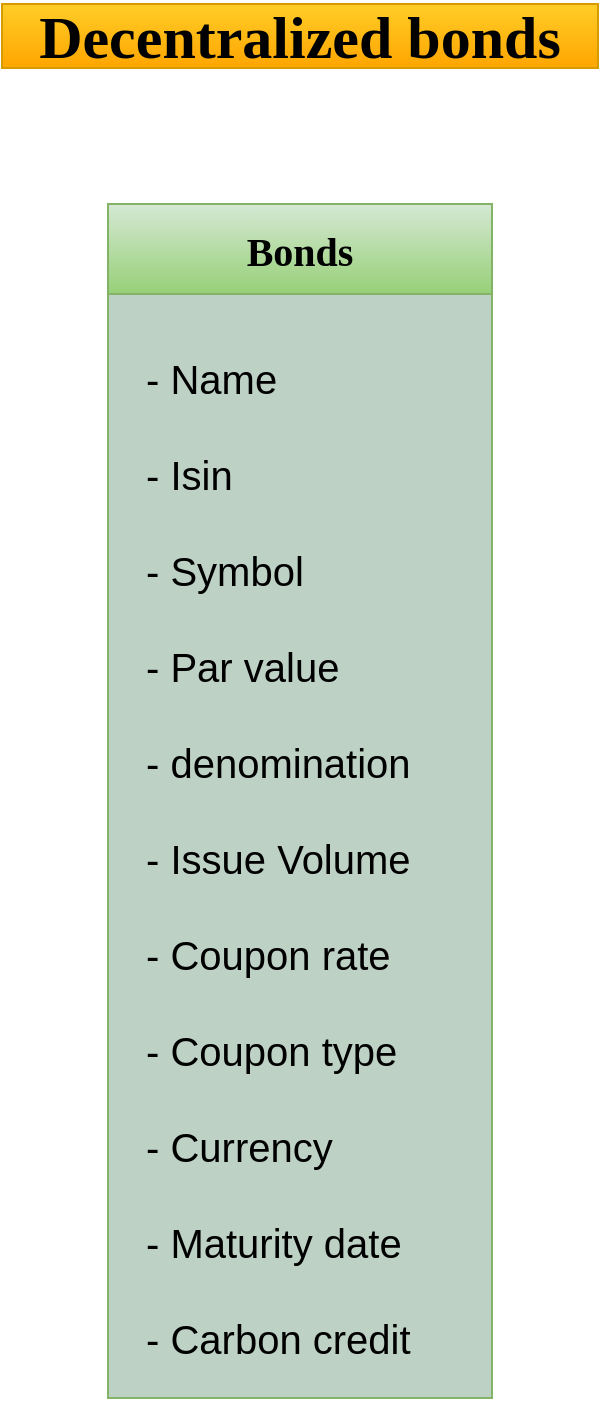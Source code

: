 <mxfile version="20.8.5" type="github">
  <diagram id="ir38s14U9JFHiZt4-p83" name="Bonds">
    <mxGraphModel dx="954" dy="571" grid="0" gridSize="10" guides="1" tooltips="1" connect="1" arrows="1" fold="1" page="1" pageScale="1" pageWidth="1500" pageHeight="800" math="0" shadow="0">
      <root>
        <mxCell id="0" />
        <mxCell id="1" parent="0" />
        <mxCell id="e97bduhnemeI5NklFYPc-1" value="Decentralized bonds" style="text;html=1;strokeColor=#d79b00;fillColor=#ffcd28;align=center;verticalAlign=middle;whiteSpace=wrap;rounded=0;fontStyle=1;gradientColor=#ffa500;fontFamily=Comic Sans MS;fontSize=30;" parent="1" vertex="1">
          <mxGeometry x="72" y="37" width="298" height="32" as="geometry" />
        </mxCell>
        <mxCell id="e97bduhnemeI5NklFYPc-6" value="Bonds" style="swimlane;whiteSpace=wrap;html=1;fontFamily=Comic Sans MS;fontSize=20;startSize=45;fillColor=#d5e8d4;gradientColor=#97d077;strokeColor=#82b366;swimlaneFillColor=#BED1C5;" parent="1" vertex="1">
          <mxGeometry x="125" y="137" width="192" height="597" as="geometry" />
        </mxCell>
        <mxCell id="e97bduhnemeI5NklFYPc-7" value="- Name&lt;br&gt;&lt;br&gt;- Isin&lt;br&gt;&lt;br&gt;- Symbol&lt;br&gt;&lt;br&gt;- Par value&lt;br&gt;&lt;br&gt;- denomination&lt;br&gt;&lt;br&gt;- Issue Volume&lt;br&gt;&lt;br&gt;- Coupon rate&lt;br&gt;&lt;br&gt;- Coupon type&lt;br&gt;&lt;br&gt;- Currency&lt;br&gt;&lt;br&gt;- Maturity date&lt;br&gt;&lt;br&gt;- Carbon credit" style="text;html=1;align=left;verticalAlign=middle;resizable=0;points=[];autosize=1;strokeColor=none;fillColor=none;fontSize=20;fontFamily=Helvetica;" parent="e97bduhnemeI5NklFYPc-6" vertex="1">
          <mxGeometry x="17" y="69" width="150" height="516" as="geometry" />
        </mxCell>
      </root>
    </mxGraphModel>
  </diagram>
</mxfile>
